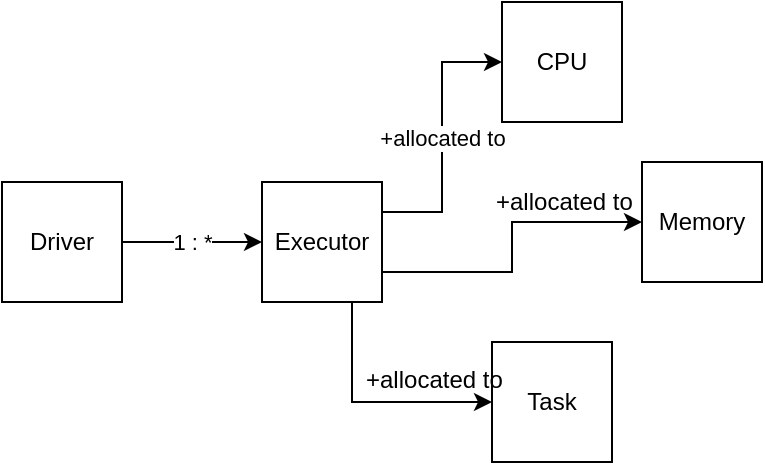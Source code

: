 <mxfile version="10.6.3" type="github"><diagram id="VoMLnSmusfkddYgDMRHz" name="Page-1"><mxGraphModel dx="568" dy="360" grid="1" gridSize="10" guides="1" tooltips="1" connect="1" arrows="1" fold="1" page="1" pageScale="1" pageWidth="850" pageHeight="1100" math="0" shadow="0"><root><mxCell id="0"/><mxCell id="1" parent="0"/><mxCell id="ocrCyXg0ICshxt86jyzI-7" value="1 : *" style="edgeStyle=orthogonalEdgeStyle;rounded=0;orthogonalLoop=1;jettySize=auto;html=1;entryX=0;entryY=0.5;entryDx=0;entryDy=0;" edge="1" parent="1" source="ocrCyXg0ICshxt86jyzI-1" target="ocrCyXg0ICshxt86jyzI-2"><mxGeometry relative="1" as="geometry"/></mxCell><mxCell id="ocrCyXg0ICshxt86jyzI-1" value="Driver" style="whiteSpace=wrap;html=1;aspect=fixed;" vertex="1" parent="1"><mxGeometry x="120" y="190" width="60" height="60" as="geometry"/></mxCell><mxCell id="ocrCyXg0ICshxt86jyzI-6" style="edgeStyle=orthogonalEdgeStyle;rounded=0;orthogonalLoop=1;jettySize=auto;html=1;entryX=0;entryY=0.5;entryDx=0;entryDy=0;exitX=0.75;exitY=1;exitDx=0;exitDy=0;" edge="1" parent="1" source="ocrCyXg0ICshxt86jyzI-2" target="ocrCyXg0ICshxt86jyzI-5"><mxGeometry relative="1" as="geometry"/></mxCell><mxCell id="ocrCyXg0ICshxt86jyzI-8" value="+allocated to" style="edgeStyle=orthogonalEdgeStyle;rounded=0;orthogonalLoop=1;jettySize=auto;html=1;entryX=0;entryY=0.5;entryDx=0;entryDy=0;exitX=1;exitY=0.25;exitDx=0;exitDy=0;" edge="1" parent="1" source="ocrCyXg0ICshxt86jyzI-2" target="ocrCyXg0ICshxt86jyzI-3"><mxGeometry relative="1" as="geometry"/></mxCell><mxCell id="ocrCyXg0ICshxt86jyzI-9" style="edgeStyle=orthogonalEdgeStyle;rounded=0;orthogonalLoop=1;jettySize=auto;html=1;exitX=1;exitY=0.75;exitDx=0;exitDy=0;" edge="1" parent="1" source="ocrCyXg0ICshxt86jyzI-2" target="ocrCyXg0ICshxt86jyzI-4"><mxGeometry relative="1" as="geometry"/></mxCell><mxCell id="ocrCyXg0ICshxt86jyzI-2" value="Executor" style="whiteSpace=wrap;html=1;aspect=fixed;" vertex="1" parent="1"><mxGeometry x="250" y="190" width="60" height="60" as="geometry"/></mxCell><mxCell id="ocrCyXg0ICshxt86jyzI-3" value="CPU" style="whiteSpace=wrap;html=1;aspect=fixed;" vertex="1" parent="1"><mxGeometry x="370" y="100" width="60" height="60" as="geometry"/></mxCell><mxCell id="ocrCyXg0ICshxt86jyzI-4" value="Memory" style="whiteSpace=wrap;html=1;aspect=fixed;" vertex="1" parent="1"><mxGeometry x="440" y="180" width="60" height="60" as="geometry"/></mxCell><mxCell id="ocrCyXg0ICshxt86jyzI-5" value="Task" style="whiteSpace=wrap;html=1;aspect=fixed;" vertex="1" parent="1"><mxGeometry x="365" y="270" width="60" height="60" as="geometry"/></mxCell><mxCell id="ocrCyXg0ICshxt86jyzI-10" value="+allocated to" style="text;html=1;" vertex="1" parent="1"><mxGeometry x="365" y="186" width="90" height="30" as="geometry"/></mxCell><mxCell id="ocrCyXg0ICshxt86jyzI-11" value="+allocated to" style="text;html=1;" vertex="1" parent="1"><mxGeometry x="300" y="275" width="90" height="30" as="geometry"/></mxCell></root></mxGraphModel></diagram></mxfile>